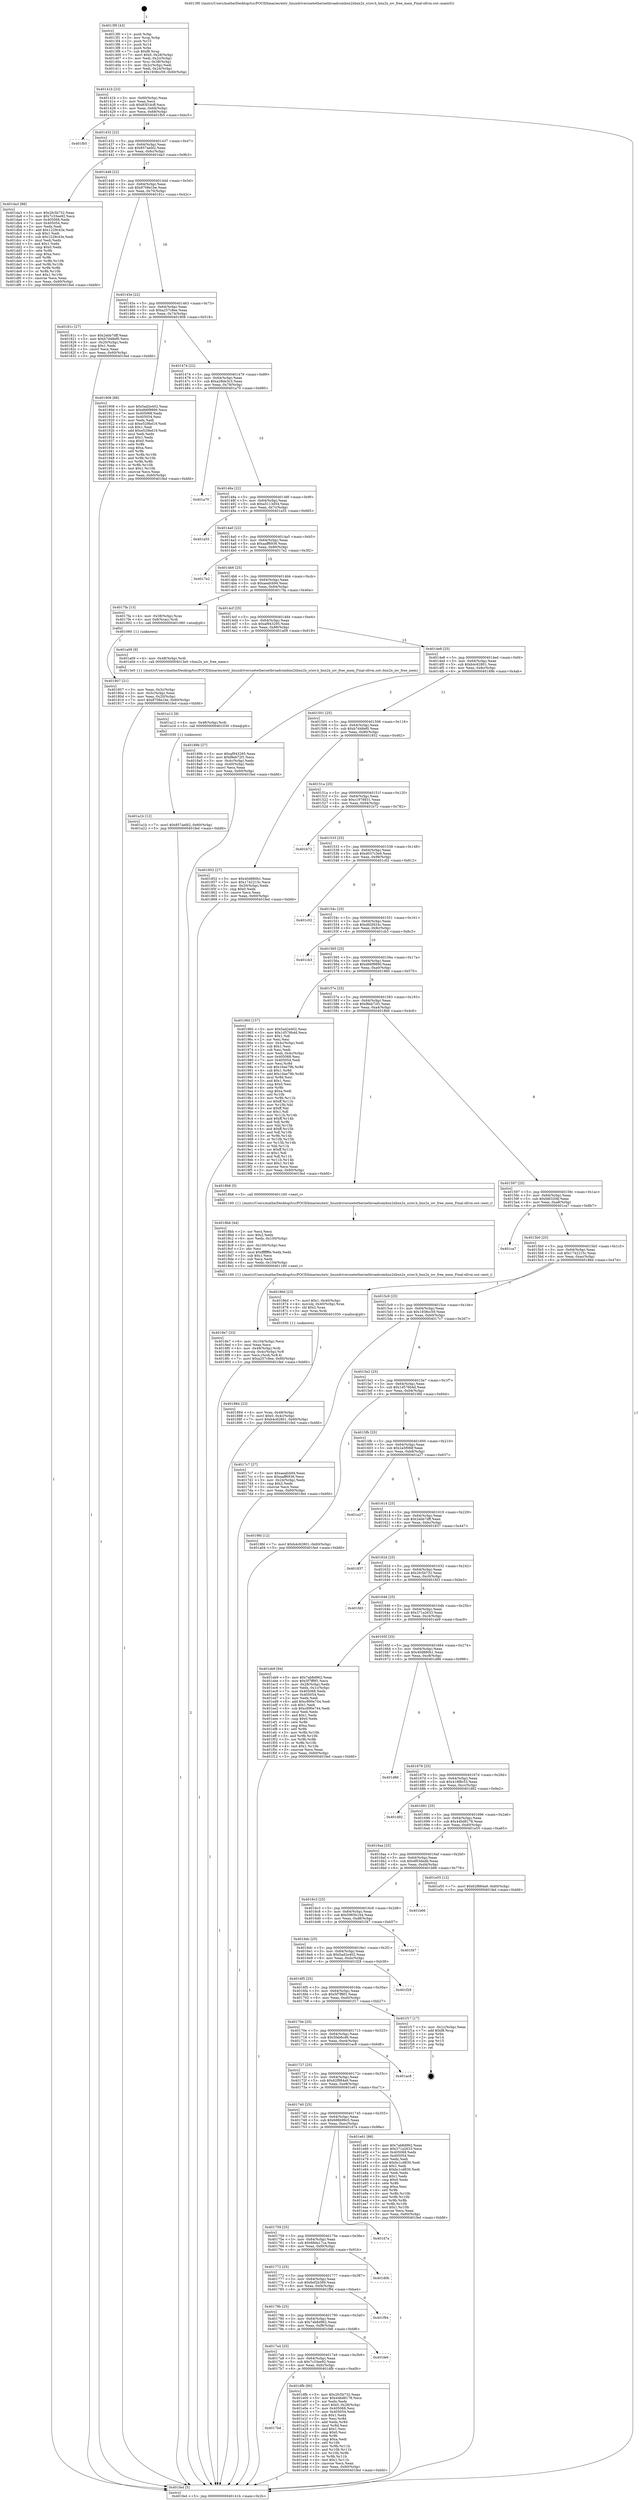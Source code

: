 digraph "0x4013f0" {
  label = "0x4013f0 (/mnt/c/Users/mathe/Desktop/tcc/POCII/binaries/extr_linuxdriversnetethernetbroadcombnx2xbnx2x_sriov.h_bnx2x_iov_free_mem_Final-ollvm.out::main(0))"
  labelloc = "t"
  node[shape=record]

  Entry [label="",width=0.3,height=0.3,shape=circle,fillcolor=black,style=filled]
  "0x40141b" [label="{
     0x40141b [23]\l
     | [instrs]\l
     &nbsp;&nbsp;0x40141b \<+3\>: mov -0x60(%rbp),%eax\l
     &nbsp;&nbsp;0x40141e \<+2\>: mov %eax,%ecx\l
     &nbsp;&nbsp;0x401420 \<+6\>: sub $0x83f1dcff,%ecx\l
     &nbsp;&nbsp;0x401426 \<+3\>: mov %eax,-0x64(%rbp)\l
     &nbsp;&nbsp;0x401429 \<+3\>: mov %ecx,-0x68(%rbp)\l
     &nbsp;&nbsp;0x40142c \<+6\>: je 0000000000401fb5 \<main+0xbc5\>\l
  }"]
  "0x401fb5" [label="{
     0x401fb5\l
  }", style=dashed]
  "0x401432" [label="{
     0x401432 [22]\l
     | [instrs]\l
     &nbsp;&nbsp;0x401432 \<+5\>: jmp 0000000000401437 \<main+0x47\>\l
     &nbsp;&nbsp;0x401437 \<+3\>: mov -0x64(%rbp),%eax\l
     &nbsp;&nbsp;0x40143a \<+5\>: sub $0x857aefd2,%eax\l
     &nbsp;&nbsp;0x40143f \<+3\>: mov %eax,-0x6c(%rbp)\l
     &nbsp;&nbsp;0x401442 \<+6\>: je 0000000000401da3 \<main+0x9b3\>\l
  }"]
  Exit [label="",width=0.3,height=0.3,shape=circle,fillcolor=black,style=filled,peripheries=2]
  "0x401da3" [label="{
     0x401da3 [88]\l
     | [instrs]\l
     &nbsp;&nbsp;0x401da3 \<+5\>: mov $0x2fc5b732,%eax\l
     &nbsp;&nbsp;0x401da8 \<+5\>: mov $0x7c33ee92,%ecx\l
     &nbsp;&nbsp;0x401dad \<+7\>: mov 0x405068,%edx\l
     &nbsp;&nbsp;0x401db4 \<+7\>: mov 0x405054,%esi\l
     &nbsp;&nbsp;0x401dbb \<+2\>: mov %edx,%edi\l
     &nbsp;&nbsp;0x401dbd \<+6\>: add $0x1229c43e,%edi\l
     &nbsp;&nbsp;0x401dc3 \<+3\>: sub $0x1,%edi\l
     &nbsp;&nbsp;0x401dc6 \<+6\>: sub $0x1229c43e,%edi\l
     &nbsp;&nbsp;0x401dcc \<+3\>: imul %edi,%edx\l
     &nbsp;&nbsp;0x401dcf \<+3\>: and $0x1,%edx\l
     &nbsp;&nbsp;0x401dd2 \<+3\>: cmp $0x0,%edx\l
     &nbsp;&nbsp;0x401dd5 \<+4\>: sete %r8b\l
     &nbsp;&nbsp;0x401dd9 \<+3\>: cmp $0xa,%esi\l
     &nbsp;&nbsp;0x401ddc \<+4\>: setl %r9b\l
     &nbsp;&nbsp;0x401de0 \<+3\>: mov %r8b,%r10b\l
     &nbsp;&nbsp;0x401de3 \<+3\>: and %r9b,%r10b\l
     &nbsp;&nbsp;0x401de6 \<+3\>: xor %r9b,%r8b\l
     &nbsp;&nbsp;0x401de9 \<+3\>: or %r8b,%r10b\l
     &nbsp;&nbsp;0x401dec \<+4\>: test $0x1,%r10b\l
     &nbsp;&nbsp;0x401df0 \<+3\>: cmovne %ecx,%eax\l
     &nbsp;&nbsp;0x401df3 \<+3\>: mov %eax,-0x60(%rbp)\l
     &nbsp;&nbsp;0x401df6 \<+5\>: jmp 0000000000401fed \<main+0xbfd\>\l
  }"]
  "0x401448" [label="{
     0x401448 [22]\l
     | [instrs]\l
     &nbsp;&nbsp;0x401448 \<+5\>: jmp 000000000040144d \<main+0x5d\>\l
     &nbsp;&nbsp;0x40144d \<+3\>: mov -0x64(%rbp),%eax\l
     &nbsp;&nbsp;0x401450 \<+5\>: sub $0x8708e1be,%eax\l
     &nbsp;&nbsp;0x401455 \<+3\>: mov %eax,-0x70(%rbp)\l
     &nbsp;&nbsp;0x401458 \<+6\>: je 000000000040181c \<main+0x42c\>\l
  }"]
  "0x4017bd" [label="{
     0x4017bd\l
  }", style=dashed]
  "0x40181c" [label="{
     0x40181c [27]\l
     | [instrs]\l
     &nbsp;&nbsp;0x40181c \<+5\>: mov $0x2ebb7dff,%eax\l
     &nbsp;&nbsp;0x401821 \<+5\>: mov $0xb7d48ef0,%ecx\l
     &nbsp;&nbsp;0x401826 \<+3\>: mov -0x20(%rbp),%edx\l
     &nbsp;&nbsp;0x401829 \<+3\>: cmp $0x1,%edx\l
     &nbsp;&nbsp;0x40182c \<+3\>: cmovl %ecx,%eax\l
     &nbsp;&nbsp;0x40182f \<+3\>: mov %eax,-0x60(%rbp)\l
     &nbsp;&nbsp;0x401832 \<+5\>: jmp 0000000000401fed \<main+0xbfd\>\l
  }"]
  "0x40145e" [label="{
     0x40145e [22]\l
     | [instrs]\l
     &nbsp;&nbsp;0x40145e \<+5\>: jmp 0000000000401463 \<main+0x73\>\l
     &nbsp;&nbsp;0x401463 \<+3\>: mov -0x64(%rbp),%eax\l
     &nbsp;&nbsp;0x401466 \<+5\>: sub $0xa257c8ee,%eax\l
     &nbsp;&nbsp;0x40146b \<+3\>: mov %eax,-0x74(%rbp)\l
     &nbsp;&nbsp;0x40146e \<+6\>: je 0000000000401908 \<main+0x518\>\l
  }"]
  "0x401dfb" [label="{
     0x401dfb [90]\l
     | [instrs]\l
     &nbsp;&nbsp;0x401dfb \<+5\>: mov $0x2fc5b732,%eax\l
     &nbsp;&nbsp;0x401e00 \<+5\>: mov $0x44bd8178,%ecx\l
     &nbsp;&nbsp;0x401e05 \<+2\>: xor %edx,%edx\l
     &nbsp;&nbsp;0x401e07 \<+7\>: movl $0x0,-0x28(%rbp)\l
     &nbsp;&nbsp;0x401e0e \<+7\>: mov 0x405068,%esi\l
     &nbsp;&nbsp;0x401e15 \<+7\>: mov 0x405054,%edi\l
     &nbsp;&nbsp;0x401e1c \<+3\>: sub $0x1,%edx\l
     &nbsp;&nbsp;0x401e1f \<+3\>: mov %esi,%r8d\l
     &nbsp;&nbsp;0x401e22 \<+3\>: add %edx,%r8d\l
     &nbsp;&nbsp;0x401e25 \<+4\>: imul %r8d,%esi\l
     &nbsp;&nbsp;0x401e29 \<+3\>: and $0x1,%esi\l
     &nbsp;&nbsp;0x401e2c \<+3\>: cmp $0x0,%esi\l
     &nbsp;&nbsp;0x401e2f \<+4\>: sete %r9b\l
     &nbsp;&nbsp;0x401e33 \<+3\>: cmp $0xa,%edi\l
     &nbsp;&nbsp;0x401e36 \<+4\>: setl %r10b\l
     &nbsp;&nbsp;0x401e3a \<+3\>: mov %r9b,%r11b\l
     &nbsp;&nbsp;0x401e3d \<+3\>: and %r10b,%r11b\l
     &nbsp;&nbsp;0x401e40 \<+3\>: xor %r10b,%r9b\l
     &nbsp;&nbsp;0x401e43 \<+3\>: or %r9b,%r11b\l
     &nbsp;&nbsp;0x401e46 \<+4\>: test $0x1,%r11b\l
     &nbsp;&nbsp;0x401e4a \<+3\>: cmovne %ecx,%eax\l
     &nbsp;&nbsp;0x401e4d \<+3\>: mov %eax,-0x60(%rbp)\l
     &nbsp;&nbsp;0x401e50 \<+5\>: jmp 0000000000401fed \<main+0xbfd\>\l
  }"]
  "0x401908" [label="{
     0x401908 [88]\l
     | [instrs]\l
     &nbsp;&nbsp;0x401908 \<+5\>: mov $0x5ad2e402,%eax\l
     &nbsp;&nbsp;0x40190d \<+5\>: mov $0xd66f9890,%ecx\l
     &nbsp;&nbsp;0x401912 \<+7\>: mov 0x405068,%edx\l
     &nbsp;&nbsp;0x401919 \<+7\>: mov 0x405054,%esi\l
     &nbsp;&nbsp;0x401920 \<+2\>: mov %edx,%edi\l
     &nbsp;&nbsp;0x401922 \<+6\>: sub $0xe529bd19,%edi\l
     &nbsp;&nbsp;0x401928 \<+3\>: sub $0x1,%edi\l
     &nbsp;&nbsp;0x40192b \<+6\>: add $0xe529bd19,%edi\l
     &nbsp;&nbsp;0x401931 \<+3\>: imul %edi,%edx\l
     &nbsp;&nbsp;0x401934 \<+3\>: and $0x1,%edx\l
     &nbsp;&nbsp;0x401937 \<+3\>: cmp $0x0,%edx\l
     &nbsp;&nbsp;0x40193a \<+4\>: sete %r8b\l
     &nbsp;&nbsp;0x40193e \<+3\>: cmp $0xa,%esi\l
     &nbsp;&nbsp;0x401941 \<+4\>: setl %r9b\l
     &nbsp;&nbsp;0x401945 \<+3\>: mov %r8b,%r10b\l
     &nbsp;&nbsp;0x401948 \<+3\>: and %r9b,%r10b\l
     &nbsp;&nbsp;0x40194b \<+3\>: xor %r9b,%r8b\l
     &nbsp;&nbsp;0x40194e \<+3\>: or %r8b,%r10b\l
     &nbsp;&nbsp;0x401951 \<+4\>: test $0x1,%r10b\l
     &nbsp;&nbsp;0x401955 \<+3\>: cmovne %ecx,%eax\l
     &nbsp;&nbsp;0x401958 \<+3\>: mov %eax,-0x60(%rbp)\l
     &nbsp;&nbsp;0x40195b \<+5\>: jmp 0000000000401fed \<main+0xbfd\>\l
  }"]
  "0x401474" [label="{
     0x401474 [22]\l
     | [instrs]\l
     &nbsp;&nbsp;0x401474 \<+5\>: jmp 0000000000401479 \<main+0x89\>\l
     &nbsp;&nbsp;0x401479 \<+3\>: mov -0x64(%rbp),%eax\l
     &nbsp;&nbsp;0x40147c \<+5\>: sub $0xa28de3c3,%eax\l
     &nbsp;&nbsp;0x401481 \<+3\>: mov %eax,-0x78(%rbp)\l
     &nbsp;&nbsp;0x401484 \<+6\>: je 0000000000401a70 \<main+0x680\>\l
  }"]
  "0x4017a4" [label="{
     0x4017a4 [25]\l
     | [instrs]\l
     &nbsp;&nbsp;0x4017a4 \<+5\>: jmp 00000000004017a9 \<main+0x3b9\>\l
     &nbsp;&nbsp;0x4017a9 \<+3\>: mov -0x64(%rbp),%eax\l
     &nbsp;&nbsp;0x4017ac \<+5\>: sub $0x7c33ee92,%eax\l
     &nbsp;&nbsp;0x4017b1 \<+6\>: mov %eax,-0xfc(%rbp)\l
     &nbsp;&nbsp;0x4017b7 \<+6\>: je 0000000000401dfb \<main+0xa0b\>\l
  }"]
  "0x401a70" [label="{
     0x401a70\l
  }", style=dashed]
  "0x40148a" [label="{
     0x40148a [22]\l
     | [instrs]\l
     &nbsp;&nbsp;0x40148a \<+5\>: jmp 000000000040148f \<main+0x9f\>\l
     &nbsp;&nbsp;0x40148f \<+3\>: mov -0x64(%rbp),%eax\l
     &nbsp;&nbsp;0x401492 \<+5\>: sub $0xa5113d54,%eax\l
     &nbsp;&nbsp;0x401497 \<+3\>: mov %eax,-0x7c(%rbp)\l
     &nbsp;&nbsp;0x40149a \<+6\>: je 0000000000401a55 \<main+0x665\>\l
  }"]
  "0x401fe6" [label="{
     0x401fe6\l
  }", style=dashed]
  "0x401a55" [label="{
     0x401a55\l
  }", style=dashed]
  "0x4014a0" [label="{
     0x4014a0 [22]\l
     | [instrs]\l
     &nbsp;&nbsp;0x4014a0 \<+5\>: jmp 00000000004014a5 \<main+0xb5\>\l
     &nbsp;&nbsp;0x4014a5 \<+3\>: mov -0x64(%rbp),%eax\l
     &nbsp;&nbsp;0x4014a8 \<+5\>: sub $0xaaff6936,%eax\l
     &nbsp;&nbsp;0x4014ad \<+3\>: mov %eax,-0x80(%rbp)\l
     &nbsp;&nbsp;0x4014b0 \<+6\>: je 00000000004017e2 \<main+0x3f2\>\l
  }"]
  "0x40178b" [label="{
     0x40178b [25]\l
     | [instrs]\l
     &nbsp;&nbsp;0x40178b \<+5\>: jmp 0000000000401790 \<main+0x3a0\>\l
     &nbsp;&nbsp;0x401790 \<+3\>: mov -0x64(%rbp),%eax\l
     &nbsp;&nbsp;0x401793 \<+5\>: sub $0x7ab8d962,%eax\l
     &nbsp;&nbsp;0x401798 \<+6\>: mov %eax,-0xf8(%rbp)\l
     &nbsp;&nbsp;0x40179e \<+6\>: je 0000000000401fe6 \<main+0xbf6\>\l
  }"]
  "0x4017e2" [label="{
     0x4017e2\l
  }", style=dashed]
  "0x4014b6" [label="{
     0x4014b6 [25]\l
     | [instrs]\l
     &nbsp;&nbsp;0x4014b6 \<+5\>: jmp 00000000004014bb \<main+0xcb\>\l
     &nbsp;&nbsp;0x4014bb \<+3\>: mov -0x64(%rbp),%eax\l
     &nbsp;&nbsp;0x4014be \<+5\>: sub $0xaeafcb94,%eax\l
     &nbsp;&nbsp;0x4014c3 \<+6\>: mov %eax,-0x84(%rbp)\l
     &nbsp;&nbsp;0x4014c9 \<+6\>: je 00000000004017fa \<main+0x40a\>\l
  }"]
  "0x401f94" [label="{
     0x401f94\l
  }", style=dashed]
  "0x4017fa" [label="{
     0x4017fa [13]\l
     | [instrs]\l
     &nbsp;&nbsp;0x4017fa \<+4\>: mov -0x38(%rbp),%rax\l
     &nbsp;&nbsp;0x4017fe \<+4\>: mov 0x8(%rax),%rdi\l
     &nbsp;&nbsp;0x401802 \<+5\>: call 0000000000401060 \<atoi@plt\>\l
     | [calls]\l
     &nbsp;&nbsp;0x401060 \{1\} (unknown)\l
  }"]
  "0x4014cf" [label="{
     0x4014cf [25]\l
     | [instrs]\l
     &nbsp;&nbsp;0x4014cf \<+5\>: jmp 00000000004014d4 \<main+0xe4\>\l
     &nbsp;&nbsp;0x4014d4 \<+3\>: mov -0x64(%rbp),%eax\l
     &nbsp;&nbsp;0x4014d7 \<+5\>: sub $0xaf943295,%eax\l
     &nbsp;&nbsp;0x4014dc \<+6\>: mov %eax,-0x88(%rbp)\l
     &nbsp;&nbsp;0x4014e2 \<+6\>: je 0000000000401a09 \<main+0x619\>\l
  }"]
  "0x401772" [label="{
     0x401772 [25]\l
     | [instrs]\l
     &nbsp;&nbsp;0x401772 \<+5\>: jmp 0000000000401777 \<main+0x387\>\l
     &nbsp;&nbsp;0x401777 \<+3\>: mov -0x64(%rbp),%eax\l
     &nbsp;&nbsp;0x40177a \<+5\>: sub $0x6ef2b369,%eax\l
     &nbsp;&nbsp;0x40177f \<+6\>: mov %eax,-0xf4(%rbp)\l
     &nbsp;&nbsp;0x401785 \<+6\>: je 0000000000401f94 \<main+0xba4\>\l
  }"]
  "0x401a09" [label="{
     0x401a09 [9]\l
     | [instrs]\l
     &nbsp;&nbsp;0x401a09 \<+4\>: mov -0x48(%rbp),%rdi\l
     &nbsp;&nbsp;0x401a0d \<+5\>: call 00000000004013e0 \<bnx2x_iov_free_mem\>\l
     | [calls]\l
     &nbsp;&nbsp;0x4013e0 \{1\} (/mnt/c/Users/mathe/Desktop/tcc/POCII/binaries/extr_linuxdriversnetethernetbroadcombnx2xbnx2x_sriov.h_bnx2x_iov_free_mem_Final-ollvm.out::bnx2x_iov_free_mem)\l
  }"]
  "0x4014e8" [label="{
     0x4014e8 [25]\l
     | [instrs]\l
     &nbsp;&nbsp;0x4014e8 \<+5\>: jmp 00000000004014ed \<main+0xfd\>\l
     &nbsp;&nbsp;0x4014ed \<+3\>: mov -0x64(%rbp),%eax\l
     &nbsp;&nbsp;0x4014f0 \<+5\>: sub $0xb4c62801,%eax\l
     &nbsp;&nbsp;0x4014f5 \<+6\>: mov %eax,-0x8c(%rbp)\l
     &nbsp;&nbsp;0x4014fb \<+6\>: je 000000000040189b \<main+0x4ab\>\l
  }"]
  "0x401d0b" [label="{
     0x401d0b\l
  }", style=dashed]
  "0x40189b" [label="{
     0x40189b [27]\l
     | [instrs]\l
     &nbsp;&nbsp;0x40189b \<+5\>: mov $0xaf943295,%eax\l
     &nbsp;&nbsp;0x4018a0 \<+5\>: mov $0xf8eb72f1,%ecx\l
     &nbsp;&nbsp;0x4018a5 \<+3\>: mov -0x4c(%rbp),%edx\l
     &nbsp;&nbsp;0x4018a8 \<+3\>: cmp -0x40(%rbp),%edx\l
     &nbsp;&nbsp;0x4018ab \<+3\>: cmovl %ecx,%eax\l
     &nbsp;&nbsp;0x4018ae \<+3\>: mov %eax,-0x60(%rbp)\l
     &nbsp;&nbsp;0x4018b1 \<+5\>: jmp 0000000000401fed \<main+0xbfd\>\l
  }"]
  "0x401501" [label="{
     0x401501 [25]\l
     | [instrs]\l
     &nbsp;&nbsp;0x401501 \<+5\>: jmp 0000000000401506 \<main+0x116\>\l
     &nbsp;&nbsp;0x401506 \<+3\>: mov -0x64(%rbp),%eax\l
     &nbsp;&nbsp;0x401509 \<+5\>: sub $0xb7d48ef0,%eax\l
     &nbsp;&nbsp;0x40150e \<+6\>: mov %eax,-0x90(%rbp)\l
     &nbsp;&nbsp;0x401514 \<+6\>: je 0000000000401852 \<main+0x462\>\l
  }"]
  "0x401759" [label="{
     0x401759 [25]\l
     | [instrs]\l
     &nbsp;&nbsp;0x401759 \<+5\>: jmp 000000000040175e \<main+0x36e\>\l
     &nbsp;&nbsp;0x40175e \<+3\>: mov -0x64(%rbp),%eax\l
     &nbsp;&nbsp;0x401761 \<+5\>: sub $0x68da17ca,%eax\l
     &nbsp;&nbsp;0x401766 \<+6\>: mov %eax,-0xf0(%rbp)\l
     &nbsp;&nbsp;0x40176c \<+6\>: je 0000000000401d0b \<main+0x91b\>\l
  }"]
  "0x401852" [label="{
     0x401852 [27]\l
     | [instrs]\l
     &nbsp;&nbsp;0x401852 \<+5\>: mov $0x40d880b1,%eax\l
     &nbsp;&nbsp;0x401857 \<+5\>: mov $0x1742215c,%ecx\l
     &nbsp;&nbsp;0x40185c \<+3\>: mov -0x20(%rbp),%edx\l
     &nbsp;&nbsp;0x40185f \<+3\>: cmp $0x0,%edx\l
     &nbsp;&nbsp;0x401862 \<+3\>: cmove %ecx,%eax\l
     &nbsp;&nbsp;0x401865 \<+3\>: mov %eax,-0x60(%rbp)\l
     &nbsp;&nbsp;0x401868 \<+5\>: jmp 0000000000401fed \<main+0xbfd\>\l
  }"]
  "0x40151a" [label="{
     0x40151a [25]\l
     | [instrs]\l
     &nbsp;&nbsp;0x40151a \<+5\>: jmp 000000000040151f \<main+0x12f\>\l
     &nbsp;&nbsp;0x40151f \<+3\>: mov -0x64(%rbp),%eax\l
     &nbsp;&nbsp;0x401522 \<+5\>: sub $0xc1978831,%eax\l
     &nbsp;&nbsp;0x401527 \<+6\>: mov %eax,-0x94(%rbp)\l
     &nbsp;&nbsp;0x40152d \<+6\>: je 0000000000401b72 \<main+0x782\>\l
  }"]
  "0x401d7a" [label="{
     0x401d7a\l
  }", style=dashed]
  "0x401b72" [label="{
     0x401b72\l
  }", style=dashed]
  "0x401533" [label="{
     0x401533 [25]\l
     | [instrs]\l
     &nbsp;&nbsp;0x401533 \<+5\>: jmp 0000000000401538 \<main+0x148\>\l
     &nbsp;&nbsp;0x401538 \<+3\>: mov -0x64(%rbp),%eax\l
     &nbsp;&nbsp;0x40153b \<+5\>: sub $0xd037c3e9,%eax\l
     &nbsp;&nbsp;0x401540 \<+6\>: mov %eax,-0x98(%rbp)\l
     &nbsp;&nbsp;0x401546 \<+6\>: je 0000000000401c02 \<main+0x812\>\l
  }"]
  "0x401740" [label="{
     0x401740 [25]\l
     | [instrs]\l
     &nbsp;&nbsp;0x401740 \<+5\>: jmp 0000000000401745 \<main+0x355\>\l
     &nbsp;&nbsp;0x401745 \<+3\>: mov -0x64(%rbp),%eax\l
     &nbsp;&nbsp;0x401748 \<+5\>: sub $0x686b99c5,%eax\l
     &nbsp;&nbsp;0x40174d \<+6\>: mov %eax,-0xec(%rbp)\l
     &nbsp;&nbsp;0x401753 \<+6\>: je 0000000000401d7a \<main+0x98a\>\l
  }"]
  "0x401c02" [label="{
     0x401c02\l
  }", style=dashed]
  "0x40154c" [label="{
     0x40154c [25]\l
     | [instrs]\l
     &nbsp;&nbsp;0x40154c \<+5\>: jmp 0000000000401551 \<main+0x161\>\l
     &nbsp;&nbsp;0x401551 \<+3\>: mov -0x64(%rbp),%eax\l
     &nbsp;&nbsp;0x401554 \<+5\>: sub $0xd62f424c,%eax\l
     &nbsp;&nbsp;0x401559 \<+6\>: mov %eax,-0x9c(%rbp)\l
     &nbsp;&nbsp;0x40155f \<+6\>: je 0000000000401cb3 \<main+0x8c3\>\l
  }"]
  "0x401e61" [label="{
     0x401e61 [88]\l
     | [instrs]\l
     &nbsp;&nbsp;0x401e61 \<+5\>: mov $0x7ab8d962,%eax\l
     &nbsp;&nbsp;0x401e66 \<+5\>: mov $0x371a2633,%ecx\l
     &nbsp;&nbsp;0x401e6b \<+7\>: mov 0x405068,%edx\l
     &nbsp;&nbsp;0x401e72 \<+7\>: mov 0x405054,%esi\l
     &nbsp;&nbsp;0x401e79 \<+2\>: mov %edx,%edi\l
     &nbsp;&nbsp;0x401e7b \<+6\>: add $0xbc1cd830,%edi\l
     &nbsp;&nbsp;0x401e81 \<+3\>: sub $0x1,%edi\l
     &nbsp;&nbsp;0x401e84 \<+6\>: sub $0xbc1cd830,%edi\l
     &nbsp;&nbsp;0x401e8a \<+3\>: imul %edi,%edx\l
     &nbsp;&nbsp;0x401e8d \<+3\>: and $0x1,%edx\l
     &nbsp;&nbsp;0x401e90 \<+3\>: cmp $0x0,%edx\l
     &nbsp;&nbsp;0x401e93 \<+4\>: sete %r8b\l
     &nbsp;&nbsp;0x401e97 \<+3\>: cmp $0xa,%esi\l
     &nbsp;&nbsp;0x401e9a \<+4\>: setl %r9b\l
     &nbsp;&nbsp;0x401e9e \<+3\>: mov %r8b,%r10b\l
     &nbsp;&nbsp;0x401ea1 \<+3\>: and %r9b,%r10b\l
     &nbsp;&nbsp;0x401ea4 \<+3\>: xor %r9b,%r8b\l
     &nbsp;&nbsp;0x401ea7 \<+3\>: or %r8b,%r10b\l
     &nbsp;&nbsp;0x401eaa \<+4\>: test $0x1,%r10b\l
     &nbsp;&nbsp;0x401eae \<+3\>: cmovne %ecx,%eax\l
     &nbsp;&nbsp;0x401eb1 \<+3\>: mov %eax,-0x60(%rbp)\l
     &nbsp;&nbsp;0x401eb4 \<+5\>: jmp 0000000000401fed \<main+0xbfd\>\l
  }"]
  "0x401cb3" [label="{
     0x401cb3\l
  }", style=dashed]
  "0x401565" [label="{
     0x401565 [25]\l
     | [instrs]\l
     &nbsp;&nbsp;0x401565 \<+5\>: jmp 000000000040156a \<main+0x17a\>\l
     &nbsp;&nbsp;0x40156a \<+3\>: mov -0x64(%rbp),%eax\l
     &nbsp;&nbsp;0x40156d \<+5\>: sub $0xd66f9890,%eax\l
     &nbsp;&nbsp;0x401572 \<+6\>: mov %eax,-0xa0(%rbp)\l
     &nbsp;&nbsp;0x401578 \<+6\>: je 0000000000401960 \<main+0x570\>\l
  }"]
  "0x401727" [label="{
     0x401727 [25]\l
     | [instrs]\l
     &nbsp;&nbsp;0x401727 \<+5\>: jmp 000000000040172c \<main+0x33c\>\l
     &nbsp;&nbsp;0x40172c \<+3\>: mov -0x64(%rbp),%eax\l
     &nbsp;&nbsp;0x40172f \<+5\>: sub $0x62f884a9,%eax\l
     &nbsp;&nbsp;0x401734 \<+6\>: mov %eax,-0xe8(%rbp)\l
     &nbsp;&nbsp;0x40173a \<+6\>: je 0000000000401e61 \<main+0xa71\>\l
  }"]
  "0x401960" [label="{
     0x401960 [157]\l
     | [instrs]\l
     &nbsp;&nbsp;0x401960 \<+5\>: mov $0x5ad2e402,%eax\l
     &nbsp;&nbsp;0x401965 \<+5\>: mov $0x1d576b4d,%ecx\l
     &nbsp;&nbsp;0x40196a \<+2\>: mov $0x1,%dl\l
     &nbsp;&nbsp;0x40196c \<+2\>: xor %esi,%esi\l
     &nbsp;&nbsp;0x40196e \<+3\>: mov -0x4c(%rbp),%edi\l
     &nbsp;&nbsp;0x401971 \<+3\>: sub $0x1,%esi\l
     &nbsp;&nbsp;0x401974 \<+2\>: sub %esi,%edi\l
     &nbsp;&nbsp;0x401976 \<+3\>: mov %edi,-0x4c(%rbp)\l
     &nbsp;&nbsp;0x401979 \<+7\>: mov 0x405068,%esi\l
     &nbsp;&nbsp;0x401980 \<+7\>: mov 0x405054,%edi\l
     &nbsp;&nbsp;0x401987 \<+3\>: mov %esi,%r8d\l
     &nbsp;&nbsp;0x40198a \<+7\>: sub $0x16ae79b,%r8d\l
     &nbsp;&nbsp;0x401991 \<+4\>: sub $0x1,%r8d\l
     &nbsp;&nbsp;0x401995 \<+7\>: add $0x16ae79b,%r8d\l
     &nbsp;&nbsp;0x40199c \<+4\>: imul %r8d,%esi\l
     &nbsp;&nbsp;0x4019a0 \<+3\>: and $0x1,%esi\l
     &nbsp;&nbsp;0x4019a3 \<+3\>: cmp $0x0,%esi\l
     &nbsp;&nbsp;0x4019a6 \<+4\>: sete %r9b\l
     &nbsp;&nbsp;0x4019aa \<+3\>: cmp $0xa,%edi\l
     &nbsp;&nbsp;0x4019ad \<+4\>: setl %r10b\l
     &nbsp;&nbsp;0x4019b1 \<+3\>: mov %r9b,%r11b\l
     &nbsp;&nbsp;0x4019b4 \<+4\>: xor $0xff,%r11b\l
     &nbsp;&nbsp;0x4019b8 \<+3\>: mov %r10b,%bl\l
     &nbsp;&nbsp;0x4019bb \<+3\>: xor $0xff,%bl\l
     &nbsp;&nbsp;0x4019be \<+3\>: xor $0x1,%dl\l
     &nbsp;&nbsp;0x4019c1 \<+3\>: mov %r11b,%r14b\l
     &nbsp;&nbsp;0x4019c4 \<+4\>: and $0xff,%r14b\l
     &nbsp;&nbsp;0x4019c8 \<+3\>: and %dl,%r9b\l
     &nbsp;&nbsp;0x4019cb \<+3\>: mov %bl,%r15b\l
     &nbsp;&nbsp;0x4019ce \<+4\>: and $0xff,%r15b\l
     &nbsp;&nbsp;0x4019d2 \<+3\>: and %dl,%r10b\l
     &nbsp;&nbsp;0x4019d5 \<+3\>: or %r9b,%r14b\l
     &nbsp;&nbsp;0x4019d8 \<+3\>: or %r10b,%r15b\l
     &nbsp;&nbsp;0x4019db \<+3\>: xor %r15b,%r14b\l
     &nbsp;&nbsp;0x4019de \<+3\>: or %bl,%r11b\l
     &nbsp;&nbsp;0x4019e1 \<+4\>: xor $0xff,%r11b\l
     &nbsp;&nbsp;0x4019e5 \<+3\>: or $0x1,%dl\l
     &nbsp;&nbsp;0x4019e8 \<+3\>: and %dl,%r11b\l
     &nbsp;&nbsp;0x4019eb \<+3\>: or %r11b,%r14b\l
     &nbsp;&nbsp;0x4019ee \<+4\>: test $0x1,%r14b\l
     &nbsp;&nbsp;0x4019f2 \<+3\>: cmovne %ecx,%eax\l
     &nbsp;&nbsp;0x4019f5 \<+3\>: mov %eax,-0x60(%rbp)\l
     &nbsp;&nbsp;0x4019f8 \<+5\>: jmp 0000000000401fed \<main+0xbfd\>\l
  }"]
  "0x40157e" [label="{
     0x40157e [25]\l
     | [instrs]\l
     &nbsp;&nbsp;0x40157e \<+5\>: jmp 0000000000401583 \<main+0x193\>\l
     &nbsp;&nbsp;0x401583 \<+3\>: mov -0x64(%rbp),%eax\l
     &nbsp;&nbsp;0x401586 \<+5\>: sub $0xf8eb72f1,%eax\l
     &nbsp;&nbsp;0x40158b \<+6\>: mov %eax,-0xa4(%rbp)\l
     &nbsp;&nbsp;0x401591 \<+6\>: je 00000000004018b6 \<main+0x4c6\>\l
  }"]
  "0x401ac8" [label="{
     0x401ac8\l
  }", style=dashed]
  "0x4018b6" [label="{
     0x4018b6 [5]\l
     | [instrs]\l
     &nbsp;&nbsp;0x4018b6 \<+5\>: call 0000000000401160 \<next_i\>\l
     | [calls]\l
     &nbsp;&nbsp;0x401160 \{1\} (/mnt/c/Users/mathe/Desktop/tcc/POCII/binaries/extr_linuxdriversnetethernetbroadcombnx2xbnx2x_sriov.h_bnx2x_iov_free_mem_Final-ollvm.out::next_i)\l
  }"]
  "0x401597" [label="{
     0x401597 [25]\l
     | [instrs]\l
     &nbsp;&nbsp;0x401597 \<+5\>: jmp 000000000040159c \<main+0x1ac\>\l
     &nbsp;&nbsp;0x40159c \<+3\>: mov -0x64(%rbp),%eax\l
     &nbsp;&nbsp;0x40159f \<+5\>: sub $0xfd632f4f,%eax\l
     &nbsp;&nbsp;0x4015a4 \<+6\>: mov %eax,-0xa8(%rbp)\l
     &nbsp;&nbsp;0x4015aa \<+6\>: je 0000000000401ca7 \<main+0x8b7\>\l
  }"]
  "0x40170e" [label="{
     0x40170e [25]\l
     | [instrs]\l
     &nbsp;&nbsp;0x40170e \<+5\>: jmp 0000000000401713 \<main+0x323\>\l
     &nbsp;&nbsp;0x401713 \<+3\>: mov -0x64(%rbp),%eax\l
     &nbsp;&nbsp;0x401716 \<+5\>: sub $0x5fab6cd6,%eax\l
     &nbsp;&nbsp;0x40171b \<+6\>: mov %eax,-0xe4(%rbp)\l
     &nbsp;&nbsp;0x401721 \<+6\>: je 0000000000401ac8 \<main+0x6d8\>\l
  }"]
  "0x401ca7" [label="{
     0x401ca7\l
  }", style=dashed]
  "0x4015b0" [label="{
     0x4015b0 [25]\l
     | [instrs]\l
     &nbsp;&nbsp;0x4015b0 \<+5\>: jmp 00000000004015b5 \<main+0x1c5\>\l
     &nbsp;&nbsp;0x4015b5 \<+3\>: mov -0x64(%rbp),%eax\l
     &nbsp;&nbsp;0x4015b8 \<+5\>: sub $0x1742215c,%eax\l
     &nbsp;&nbsp;0x4015bd \<+6\>: mov %eax,-0xac(%rbp)\l
     &nbsp;&nbsp;0x4015c3 \<+6\>: je 000000000040186d \<main+0x47d\>\l
  }"]
  "0x401f17" [label="{
     0x401f17 [17]\l
     | [instrs]\l
     &nbsp;&nbsp;0x401f17 \<+3\>: mov -0x1c(%rbp),%eax\l
     &nbsp;&nbsp;0x401f1a \<+7\>: add $0xf8,%rsp\l
     &nbsp;&nbsp;0x401f21 \<+1\>: pop %rbx\l
     &nbsp;&nbsp;0x401f22 \<+2\>: pop %r14\l
     &nbsp;&nbsp;0x401f24 \<+2\>: pop %r15\l
     &nbsp;&nbsp;0x401f26 \<+1\>: pop %rbp\l
     &nbsp;&nbsp;0x401f27 \<+1\>: ret\l
  }"]
  "0x40186d" [label="{
     0x40186d [23]\l
     | [instrs]\l
     &nbsp;&nbsp;0x40186d \<+7\>: movl $0x1,-0x40(%rbp)\l
     &nbsp;&nbsp;0x401874 \<+4\>: movslq -0x40(%rbp),%rax\l
     &nbsp;&nbsp;0x401878 \<+4\>: shl $0x2,%rax\l
     &nbsp;&nbsp;0x40187c \<+3\>: mov %rax,%rdi\l
     &nbsp;&nbsp;0x40187f \<+5\>: call 0000000000401050 \<malloc@plt\>\l
     | [calls]\l
     &nbsp;&nbsp;0x401050 \{1\} (unknown)\l
  }"]
  "0x4015c9" [label="{
     0x4015c9 [25]\l
     | [instrs]\l
     &nbsp;&nbsp;0x4015c9 \<+5\>: jmp 00000000004015ce \<main+0x1de\>\l
     &nbsp;&nbsp;0x4015ce \<+3\>: mov -0x64(%rbp),%eax\l
     &nbsp;&nbsp;0x4015d1 \<+5\>: sub $0x1938cc59,%eax\l
     &nbsp;&nbsp;0x4015d6 \<+6\>: mov %eax,-0xb0(%rbp)\l
     &nbsp;&nbsp;0x4015dc \<+6\>: je 00000000004017c7 \<main+0x3d7\>\l
  }"]
  "0x4016f5" [label="{
     0x4016f5 [25]\l
     | [instrs]\l
     &nbsp;&nbsp;0x4016f5 \<+5\>: jmp 00000000004016fa \<main+0x30a\>\l
     &nbsp;&nbsp;0x4016fa \<+3\>: mov -0x64(%rbp),%eax\l
     &nbsp;&nbsp;0x4016fd \<+5\>: sub $0x5f7ff9f1,%eax\l
     &nbsp;&nbsp;0x401702 \<+6\>: mov %eax,-0xe0(%rbp)\l
     &nbsp;&nbsp;0x401708 \<+6\>: je 0000000000401f17 \<main+0xb27\>\l
  }"]
  "0x4017c7" [label="{
     0x4017c7 [27]\l
     | [instrs]\l
     &nbsp;&nbsp;0x4017c7 \<+5\>: mov $0xaeafcb94,%eax\l
     &nbsp;&nbsp;0x4017cc \<+5\>: mov $0xaaff6936,%ecx\l
     &nbsp;&nbsp;0x4017d1 \<+3\>: mov -0x24(%rbp),%edx\l
     &nbsp;&nbsp;0x4017d4 \<+3\>: cmp $0x2,%edx\l
     &nbsp;&nbsp;0x4017d7 \<+3\>: cmovne %ecx,%eax\l
     &nbsp;&nbsp;0x4017da \<+3\>: mov %eax,-0x60(%rbp)\l
     &nbsp;&nbsp;0x4017dd \<+5\>: jmp 0000000000401fed \<main+0xbfd\>\l
  }"]
  "0x4015e2" [label="{
     0x4015e2 [25]\l
     | [instrs]\l
     &nbsp;&nbsp;0x4015e2 \<+5\>: jmp 00000000004015e7 \<main+0x1f7\>\l
     &nbsp;&nbsp;0x4015e7 \<+3\>: mov -0x64(%rbp),%eax\l
     &nbsp;&nbsp;0x4015ea \<+5\>: sub $0x1d576b4d,%eax\l
     &nbsp;&nbsp;0x4015ef \<+6\>: mov %eax,-0xb4(%rbp)\l
     &nbsp;&nbsp;0x4015f5 \<+6\>: je 00000000004019fd \<main+0x60d\>\l
  }"]
  "0x401fed" [label="{
     0x401fed [5]\l
     | [instrs]\l
     &nbsp;&nbsp;0x401fed \<+5\>: jmp 000000000040141b \<main+0x2b\>\l
  }"]
  "0x4013f0" [label="{
     0x4013f0 [43]\l
     | [instrs]\l
     &nbsp;&nbsp;0x4013f0 \<+1\>: push %rbp\l
     &nbsp;&nbsp;0x4013f1 \<+3\>: mov %rsp,%rbp\l
     &nbsp;&nbsp;0x4013f4 \<+2\>: push %r15\l
     &nbsp;&nbsp;0x4013f6 \<+2\>: push %r14\l
     &nbsp;&nbsp;0x4013f8 \<+1\>: push %rbx\l
     &nbsp;&nbsp;0x4013f9 \<+7\>: sub $0xf8,%rsp\l
     &nbsp;&nbsp;0x401400 \<+7\>: movl $0x0,-0x28(%rbp)\l
     &nbsp;&nbsp;0x401407 \<+3\>: mov %edi,-0x2c(%rbp)\l
     &nbsp;&nbsp;0x40140a \<+4\>: mov %rsi,-0x38(%rbp)\l
     &nbsp;&nbsp;0x40140e \<+3\>: mov -0x2c(%rbp),%edi\l
     &nbsp;&nbsp;0x401411 \<+3\>: mov %edi,-0x24(%rbp)\l
     &nbsp;&nbsp;0x401414 \<+7\>: movl $0x1938cc59,-0x60(%rbp)\l
  }"]
  "0x401807" [label="{
     0x401807 [21]\l
     | [instrs]\l
     &nbsp;&nbsp;0x401807 \<+3\>: mov %eax,-0x3c(%rbp)\l
     &nbsp;&nbsp;0x40180a \<+3\>: mov -0x3c(%rbp),%eax\l
     &nbsp;&nbsp;0x40180d \<+3\>: mov %eax,-0x20(%rbp)\l
     &nbsp;&nbsp;0x401810 \<+7\>: movl $0x8708e1be,-0x60(%rbp)\l
     &nbsp;&nbsp;0x401817 \<+5\>: jmp 0000000000401fed \<main+0xbfd\>\l
  }"]
  "0x401884" [label="{
     0x401884 [23]\l
     | [instrs]\l
     &nbsp;&nbsp;0x401884 \<+4\>: mov %rax,-0x48(%rbp)\l
     &nbsp;&nbsp;0x401888 \<+7\>: movl $0x0,-0x4c(%rbp)\l
     &nbsp;&nbsp;0x40188f \<+7\>: movl $0xb4c62801,-0x60(%rbp)\l
     &nbsp;&nbsp;0x401896 \<+5\>: jmp 0000000000401fed \<main+0xbfd\>\l
  }"]
  "0x4018bb" [label="{
     0x4018bb [44]\l
     | [instrs]\l
     &nbsp;&nbsp;0x4018bb \<+2\>: xor %ecx,%ecx\l
     &nbsp;&nbsp;0x4018bd \<+5\>: mov $0x2,%edx\l
     &nbsp;&nbsp;0x4018c2 \<+6\>: mov %edx,-0x100(%rbp)\l
     &nbsp;&nbsp;0x4018c8 \<+1\>: cltd\l
     &nbsp;&nbsp;0x4018c9 \<+6\>: mov -0x100(%rbp),%esi\l
     &nbsp;&nbsp;0x4018cf \<+2\>: idiv %esi\l
     &nbsp;&nbsp;0x4018d1 \<+6\>: imul $0xfffffffe,%edx,%edx\l
     &nbsp;&nbsp;0x4018d7 \<+3\>: sub $0x1,%ecx\l
     &nbsp;&nbsp;0x4018da \<+2\>: sub %ecx,%edx\l
     &nbsp;&nbsp;0x4018dc \<+6\>: mov %edx,-0x104(%rbp)\l
     &nbsp;&nbsp;0x4018e2 \<+5\>: call 0000000000401160 \<next_i\>\l
     | [calls]\l
     &nbsp;&nbsp;0x401160 \{1\} (/mnt/c/Users/mathe/Desktop/tcc/POCII/binaries/extr_linuxdriversnetethernetbroadcombnx2xbnx2x_sriov.h_bnx2x_iov_free_mem_Final-ollvm.out::next_i)\l
  }"]
  "0x4018e7" [label="{
     0x4018e7 [33]\l
     | [instrs]\l
     &nbsp;&nbsp;0x4018e7 \<+6\>: mov -0x104(%rbp),%ecx\l
     &nbsp;&nbsp;0x4018ed \<+3\>: imul %eax,%ecx\l
     &nbsp;&nbsp;0x4018f0 \<+4\>: mov -0x48(%rbp),%rdi\l
     &nbsp;&nbsp;0x4018f4 \<+4\>: movslq -0x4c(%rbp),%r8\l
     &nbsp;&nbsp;0x4018f8 \<+4\>: mov %ecx,(%rdi,%r8,4)\l
     &nbsp;&nbsp;0x4018fc \<+7\>: movl $0xa257c8ee,-0x60(%rbp)\l
     &nbsp;&nbsp;0x401903 \<+5\>: jmp 0000000000401fed \<main+0xbfd\>\l
  }"]
  "0x401f28" [label="{
     0x401f28\l
  }", style=dashed]
  "0x4019fd" [label="{
     0x4019fd [12]\l
     | [instrs]\l
     &nbsp;&nbsp;0x4019fd \<+7\>: movl $0xb4c62801,-0x60(%rbp)\l
     &nbsp;&nbsp;0x401a04 \<+5\>: jmp 0000000000401fed \<main+0xbfd\>\l
  }"]
  "0x4015fb" [label="{
     0x4015fb [25]\l
     | [instrs]\l
     &nbsp;&nbsp;0x4015fb \<+5\>: jmp 0000000000401600 \<main+0x210\>\l
     &nbsp;&nbsp;0x401600 \<+3\>: mov -0x64(%rbp),%eax\l
     &nbsp;&nbsp;0x401603 \<+5\>: sub $0x2a5f0fdf,%eax\l
     &nbsp;&nbsp;0x401608 \<+6\>: mov %eax,-0xb8(%rbp)\l
     &nbsp;&nbsp;0x40160e \<+6\>: je 0000000000401a27 \<main+0x637\>\l
  }"]
  "0x401a12" [label="{
     0x401a12 [9]\l
     | [instrs]\l
     &nbsp;&nbsp;0x401a12 \<+4\>: mov -0x48(%rbp),%rdi\l
     &nbsp;&nbsp;0x401a16 \<+5\>: call 0000000000401030 \<free@plt\>\l
     | [calls]\l
     &nbsp;&nbsp;0x401030 \{1\} (unknown)\l
  }"]
  "0x401a1b" [label="{
     0x401a1b [12]\l
     | [instrs]\l
     &nbsp;&nbsp;0x401a1b \<+7\>: movl $0x857aefd2,-0x60(%rbp)\l
     &nbsp;&nbsp;0x401a22 \<+5\>: jmp 0000000000401fed \<main+0xbfd\>\l
  }"]
  "0x4016dc" [label="{
     0x4016dc [25]\l
     | [instrs]\l
     &nbsp;&nbsp;0x4016dc \<+5\>: jmp 00000000004016e1 \<main+0x2f1\>\l
     &nbsp;&nbsp;0x4016e1 \<+3\>: mov -0x64(%rbp),%eax\l
     &nbsp;&nbsp;0x4016e4 \<+5\>: sub $0x5ad2e402,%eax\l
     &nbsp;&nbsp;0x4016e9 \<+6\>: mov %eax,-0xdc(%rbp)\l
     &nbsp;&nbsp;0x4016ef \<+6\>: je 0000000000401f28 \<main+0xb38\>\l
  }"]
  "0x401a27" [label="{
     0x401a27\l
  }", style=dashed]
  "0x401614" [label="{
     0x401614 [25]\l
     | [instrs]\l
     &nbsp;&nbsp;0x401614 \<+5\>: jmp 0000000000401619 \<main+0x229\>\l
     &nbsp;&nbsp;0x401619 \<+3\>: mov -0x64(%rbp),%eax\l
     &nbsp;&nbsp;0x40161c \<+5\>: sub $0x2ebb7dff,%eax\l
     &nbsp;&nbsp;0x401621 \<+6\>: mov %eax,-0xbc(%rbp)\l
     &nbsp;&nbsp;0x401627 \<+6\>: je 0000000000401837 \<main+0x447\>\l
  }"]
  "0x401f47" [label="{
     0x401f47\l
  }", style=dashed]
  "0x401837" [label="{
     0x401837\l
  }", style=dashed]
  "0x40162d" [label="{
     0x40162d [25]\l
     | [instrs]\l
     &nbsp;&nbsp;0x40162d \<+5\>: jmp 0000000000401632 \<main+0x242\>\l
     &nbsp;&nbsp;0x401632 \<+3\>: mov -0x64(%rbp),%eax\l
     &nbsp;&nbsp;0x401635 \<+5\>: sub $0x2fc5b732,%eax\l
     &nbsp;&nbsp;0x40163a \<+6\>: mov %eax,-0xc0(%rbp)\l
     &nbsp;&nbsp;0x401640 \<+6\>: je 0000000000401fd3 \<main+0xbe3\>\l
  }"]
  "0x4016c3" [label="{
     0x4016c3 [25]\l
     | [instrs]\l
     &nbsp;&nbsp;0x4016c3 \<+5\>: jmp 00000000004016c8 \<main+0x2d8\>\l
     &nbsp;&nbsp;0x4016c8 \<+3\>: mov -0x64(%rbp),%eax\l
     &nbsp;&nbsp;0x4016cb \<+5\>: sub $0x5965b164,%eax\l
     &nbsp;&nbsp;0x4016d0 \<+6\>: mov %eax,-0xd8(%rbp)\l
     &nbsp;&nbsp;0x4016d6 \<+6\>: je 0000000000401f47 \<main+0xb57\>\l
  }"]
  "0x401fd3" [label="{
     0x401fd3\l
  }", style=dashed]
  "0x401646" [label="{
     0x401646 [25]\l
     | [instrs]\l
     &nbsp;&nbsp;0x401646 \<+5\>: jmp 000000000040164b \<main+0x25b\>\l
     &nbsp;&nbsp;0x40164b \<+3\>: mov -0x64(%rbp),%eax\l
     &nbsp;&nbsp;0x40164e \<+5\>: sub $0x371a2633,%eax\l
     &nbsp;&nbsp;0x401653 \<+6\>: mov %eax,-0xc4(%rbp)\l
     &nbsp;&nbsp;0x401659 \<+6\>: je 0000000000401eb9 \<main+0xac9\>\l
  }"]
  "0x401b66" [label="{
     0x401b66\l
  }", style=dashed]
  "0x401eb9" [label="{
     0x401eb9 [94]\l
     | [instrs]\l
     &nbsp;&nbsp;0x401eb9 \<+5\>: mov $0x7ab8d962,%eax\l
     &nbsp;&nbsp;0x401ebe \<+5\>: mov $0x5f7ff9f1,%ecx\l
     &nbsp;&nbsp;0x401ec3 \<+3\>: mov -0x28(%rbp),%edx\l
     &nbsp;&nbsp;0x401ec6 \<+3\>: mov %edx,-0x1c(%rbp)\l
     &nbsp;&nbsp;0x401ec9 \<+7\>: mov 0x405068,%edx\l
     &nbsp;&nbsp;0x401ed0 \<+7\>: mov 0x405054,%esi\l
     &nbsp;&nbsp;0x401ed7 \<+2\>: mov %edx,%edi\l
     &nbsp;&nbsp;0x401ed9 \<+6\>: add $0xc990e744,%edi\l
     &nbsp;&nbsp;0x401edf \<+3\>: sub $0x1,%edi\l
     &nbsp;&nbsp;0x401ee2 \<+6\>: sub $0xc990e744,%edi\l
     &nbsp;&nbsp;0x401ee8 \<+3\>: imul %edi,%edx\l
     &nbsp;&nbsp;0x401eeb \<+3\>: and $0x1,%edx\l
     &nbsp;&nbsp;0x401eee \<+3\>: cmp $0x0,%edx\l
     &nbsp;&nbsp;0x401ef1 \<+4\>: sete %r8b\l
     &nbsp;&nbsp;0x401ef5 \<+3\>: cmp $0xa,%esi\l
     &nbsp;&nbsp;0x401ef8 \<+4\>: setl %r9b\l
     &nbsp;&nbsp;0x401efc \<+3\>: mov %r8b,%r10b\l
     &nbsp;&nbsp;0x401eff \<+3\>: and %r9b,%r10b\l
     &nbsp;&nbsp;0x401f02 \<+3\>: xor %r9b,%r8b\l
     &nbsp;&nbsp;0x401f05 \<+3\>: or %r8b,%r10b\l
     &nbsp;&nbsp;0x401f08 \<+4\>: test $0x1,%r10b\l
     &nbsp;&nbsp;0x401f0c \<+3\>: cmovne %ecx,%eax\l
     &nbsp;&nbsp;0x401f0f \<+3\>: mov %eax,-0x60(%rbp)\l
     &nbsp;&nbsp;0x401f12 \<+5\>: jmp 0000000000401fed \<main+0xbfd\>\l
  }"]
  "0x40165f" [label="{
     0x40165f [25]\l
     | [instrs]\l
     &nbsp;&nbsp;0x40165f \<+5\>: jmp 0000000000401664 \<main+0x274\>\l
     &nbsp;&nbsp;0x401664 \<+3\>: mov -0x64(%rbp),%eax\l
     &nbsp;&nbsp;0x401667 \<+5\>: sub $0x40d880b1,%eax\l
     &nbsp;&nbsp;0x40166c \<+6\>: mov %eax,-0xc8(%rbp)\l
     &nbsp;&nbsp;0x401672 \<+6\>: je 0000000000401d86 \<main+0x996\>\l
  }"]
  "0x4016aa" [label="{
     0x4016aa [25]\l
     | [instrs]\l
     &nbsp;&nbsp;0x4016aa \<+5\>: jmp 00000000004016af \<main+0x2bf\>\l
     &nbsp;&nbsp;0x4016af \<+3\>: mov -0x64(%rbp),%eax\l
     &nbsp;&nbsp;0x4016b2 \<+5\>: sub $0x4f03dedb,%eax\l
     &nbsp;&nbsp;0x4016b7 \<+6\>: mov %eax,-0xd4(%rbp)\l
     &nbsp;&nbsp;0x4016bd \<+6\>: je 0000000000401b66 \<main+0x776\>\l
  }"]
  "0x401d86" [label="{
     0x401d86\l
  }", style=dashed]
  "0x401678" [label="{
     0x401678 [25]\l
     | [instrs]\l
     &nbsp;&nbsp;0x401678 \<+5\>: jmp 000000000040167d \<main+0x28d\>\l
     &nbsp;&nbsp;0x40167d \<+3\>: mov -0x64(%rbp),%eax\l
     &nbsp;&nbsp;0x401680 \<+5\>: sub $0x418f8c53,%eax\l
     &nbsp;&nbsp;0x401685 \<+6\>: mov %eax,-0xcc(%rbp)\l
     &nbsp;&nbsp;0x40168b \<+6\>: je 0000000000401d92 \<main+0x9a2\>\l
  }"]
  "0x401e55" [label="{
     0x401e55 [12]\l
     | [instrs]\l
     &nbsp;&nbsp;0x401e55 \<+7\>: movl $0x62f884a9,-0x60(%rbp)\l
     &nbsp;&nbsp;0x401e5c \<+5\>: jmp 0000000000401fed \<main+0xbfd\>\l
  }"]
  "0x401d92" [label="{
     0x401d92\l
  }", style=dashed]
  "0x401691" [label="{
     0x401691 [25]\l
     | [instrs]\l
     &nbsp;&nbsp;0x401691 \<+5\>: jmp 0000000000401696 \<main+0x2a6\>\l
     &nbsp;&nbsp;0x401696 \<+3\>: mov -0x64(%rbp),%eax\l
     &nbsp;&nbsp;0x401699 \<+5\>: sub $0x44bd8178,%eax\l
     &nbsp;&nbsp;0x40169e \<+6\>: mov %eax,-0xd0(%rbp)\l
     &nbsp;&nbsp;0x4016a4 \<+6\>: je 0000000000401e55 \<main+0xa65\>\l
  }"]
  Entry -> "0x4013f0" [label=" 1"]
  "0x40141b" -> "0x401fb5" [label=" 0"]
  "0x40141b" -> "0x401432" [label=" 18"]
  "0x401f17" -> Exit [label=" 1"]
  "0x401432" -> "0x401da3" [label=" 1"]
  "0x401432" -> "0x401448" [label=" 17"]
  "0x401eb9" -> "0x401fed" [label=" 1"]
  "0x401448" -> "0x40181c" [label=" 1"]
  "0x401448" -> "0x40145e" [label=" 16"]
  "0x401e61" -> "0x401fed" [label=" 1"]
  "0x40145e" -> "0x401908" [label=" 1"]
  "0x40145e" -> "0x401474" [label=" 15"]
  "0x401e55" -> "0x401fed" [label=" 1"]
  "0x401474" -> "0x401a70" [label=" 0"]
  "0x401474" -> "0x40148a" [label=" 15"]
  "0x4017a4" -> "0x4017bd" [label=" 0"]
  "0x40148a" -> "0x401a55" [label=" 0"]
  "0x40148a" -> "0x4014a0" [label=" 15"]
  "0x4017a4" -> "0x401dfb" [label=" 1"]
  "0x4014a0" -> "0x4017e2" [label=" 0"]
  "0x4014a0" -> "0x4014b6" [label=" 15"]
  "0x40178b" -> "0x4017a4" [label=" 1"]
  "0x4014b6" -> "0x4017fa" [label=" 1"]
  "0x4014b6" -> "0x4014cf" [label=" 14"]
  "0x40178b" -> "0x401fe6" [label=" 0"]
  "0x4014cf" -> "0x401a09" [label=" 1"]
  "0x4014cf" -> "0x4014e8" [label=" 13"]
  "0x401772" -> "0x40178b" [label=" 1"]
  "0x4014e8" -> "0x40189b" [label=" 2"]
  "0x4014e8" -> "0x401501" [label=" 11"]
  "0x401772" -> "0x401f94" [label=" 0"]
  "0x401501" -> "0x401852" [label=" 1"]
  "0x401501" -> "0x40151a" [label=" 10"]
  "0x401759" -> "0x401772" [label=" 1"]
  "0x40151a" -> "0x401b72" [label=" 0"]
  "0x40151a" -> "0x401533" [label=" 10"]
  "0x401759" -> "0x401d0b" [label=" 0"]
  "0x401533" -> "0x401c02" [label=" 0"]
  "0x401533" -> "0x40154c" [label=" 10"]
  "0x401740" -> "0x401759" [label=" 1"]
  "0x40154c" -> "0x401cb3" [label=" 0"]
  "0x40154c" -> "0x401565" [label=" 10"]
  "0x401740" -> "0x401d7a" [label=" 0"]
  "0x401565" -> "0x401960" [label=" 1"]
  "0x401565" -> "0x40157e" [label=" 9"]
  "0x401727" -> "0x401740" [label=" 1"]
  "0x40157e" -> "0x4018b6" [label=" 1"]
  "0x40157e" -> "0x401597" [label=" 8"]
  "0x401727" -> "0x401e61" [label=" 1"]
  "0x401597" -> "0x401ca7" [label=" 0"]
  "0x401597" -> "0x4015b0" [label=" 8"]
  "0x40170e" -> "0x401727" [label=" 2"]
  "0x4015b0" -> "0x40186d" [label=" 1"]
  "0x4015b0" -> "0x4015c9" [label=" 7"]
  "0x40170e" -> "0x401ac8" [label=" 0"]
  "0x4015c9" -> "0x4017c7" [label=" 1"]
  "0x4015c9" -> "0x4015e2" [label=" 6"]
  "0x4017c7" -> "0x401fed" [label=" 1"]
  "0x4013f0" -> "0x40141b" [label=" 1"]
  "0x401fed" -> "0x40141b" [label=" 17"]
  "0x4017fa" -> "0x401807" [label=" 1"]
  "0x401807" -> "0x401fed" [label=" 1"]
  "0x40181c" -> "0x401fed" [label=" 1"]
  "0x401852" -> "0x401fed" [label=" 1"]
  "0x40186d" -> "0x401884" [label=" 1"]
  "0x401884" -> "0x401fed" [label=" 1"]
  "0x40189b" -> "0x401fed" [label=" 2"]
  "0x4018b6" -> "0x4018bb" [label=" 1"]
  "0x4018bb" -> "0x4018e7" [label=" 1"]
  "0x4018e7" -> "0x401fed" [label=" 1"]
  "0x401908" -> "0x401fed" [label=" 1"]
  "0x401960" -> "0x401fed" [label=" 1"]
  "0x4016f5" -> "0x40170e" [label=" 2"]
  "0x4015e2" -> "0x4019fd" [label=" 1"]
  "0x4015e2" -> "0x4015fb" [label=" 5"]
  "0x4019fd" -> "0x401fed" [label=" 1"]
  "0x401a09" -> "0x401a12" [label=" 1"]
  "0x401a12" -> "0x401a1b" [label=" 1"]
  "0x401a1b" -> "0x401fed" [label=" 1"]
  "0x401da3" -> "0x401fed" [label=" 1"]
  "0x4016f5" -> "0x401f17" [label=" 1"]
  "0x4015fb" -> "0x401a27" [label=" 0"]
  "0x4015fb" -> "0x401614" [label=" 5"]
  "0x4016dc" -> "0x4016f5" [label=" 3"]
  "0x401614" -> "0x401837" [label=" 0"]
  "0x401614" -> "0x40162d" [label=" 5"]
  "0x4016dc" -> "0x401f28" [label=" 0"]
  "0x40162d" -> "0x401fd3" [label=" 0"]
  "0x40162d" -> "0x401646" [label=" 5"]
  "0x4016c3" -> "0x4016dc" [label=" 3"]
  "0x401646" -> "0x401eb9" [label=" 1"]
  "0x401646" -> "0x40165f" [label=" 4"]
  "0x4016c3" -> "0x401f47" [label=" 0"]
  "0x40165f" -> "0x401d86" [label=" 0"]
  "0x40165f" -> "0x401678" [label=" 4"]
  "0x4016aa" -> "0x4016c3" [label=" 3"]
  "0x401678" -> "0x401d92" [label=" 0"]
  "0x401678" -> "0x401691" [label=" 4"]
  "0x4016aa" -> "0x401b66" [label=" 0"]
  "0x401691" -> "0x401e55" [label=" 1"]
  "0x401691" -> "0x4016aa" [label=" 3"]
  "0x401dfb" -> "0x401fed" [label=" 1"]
}
